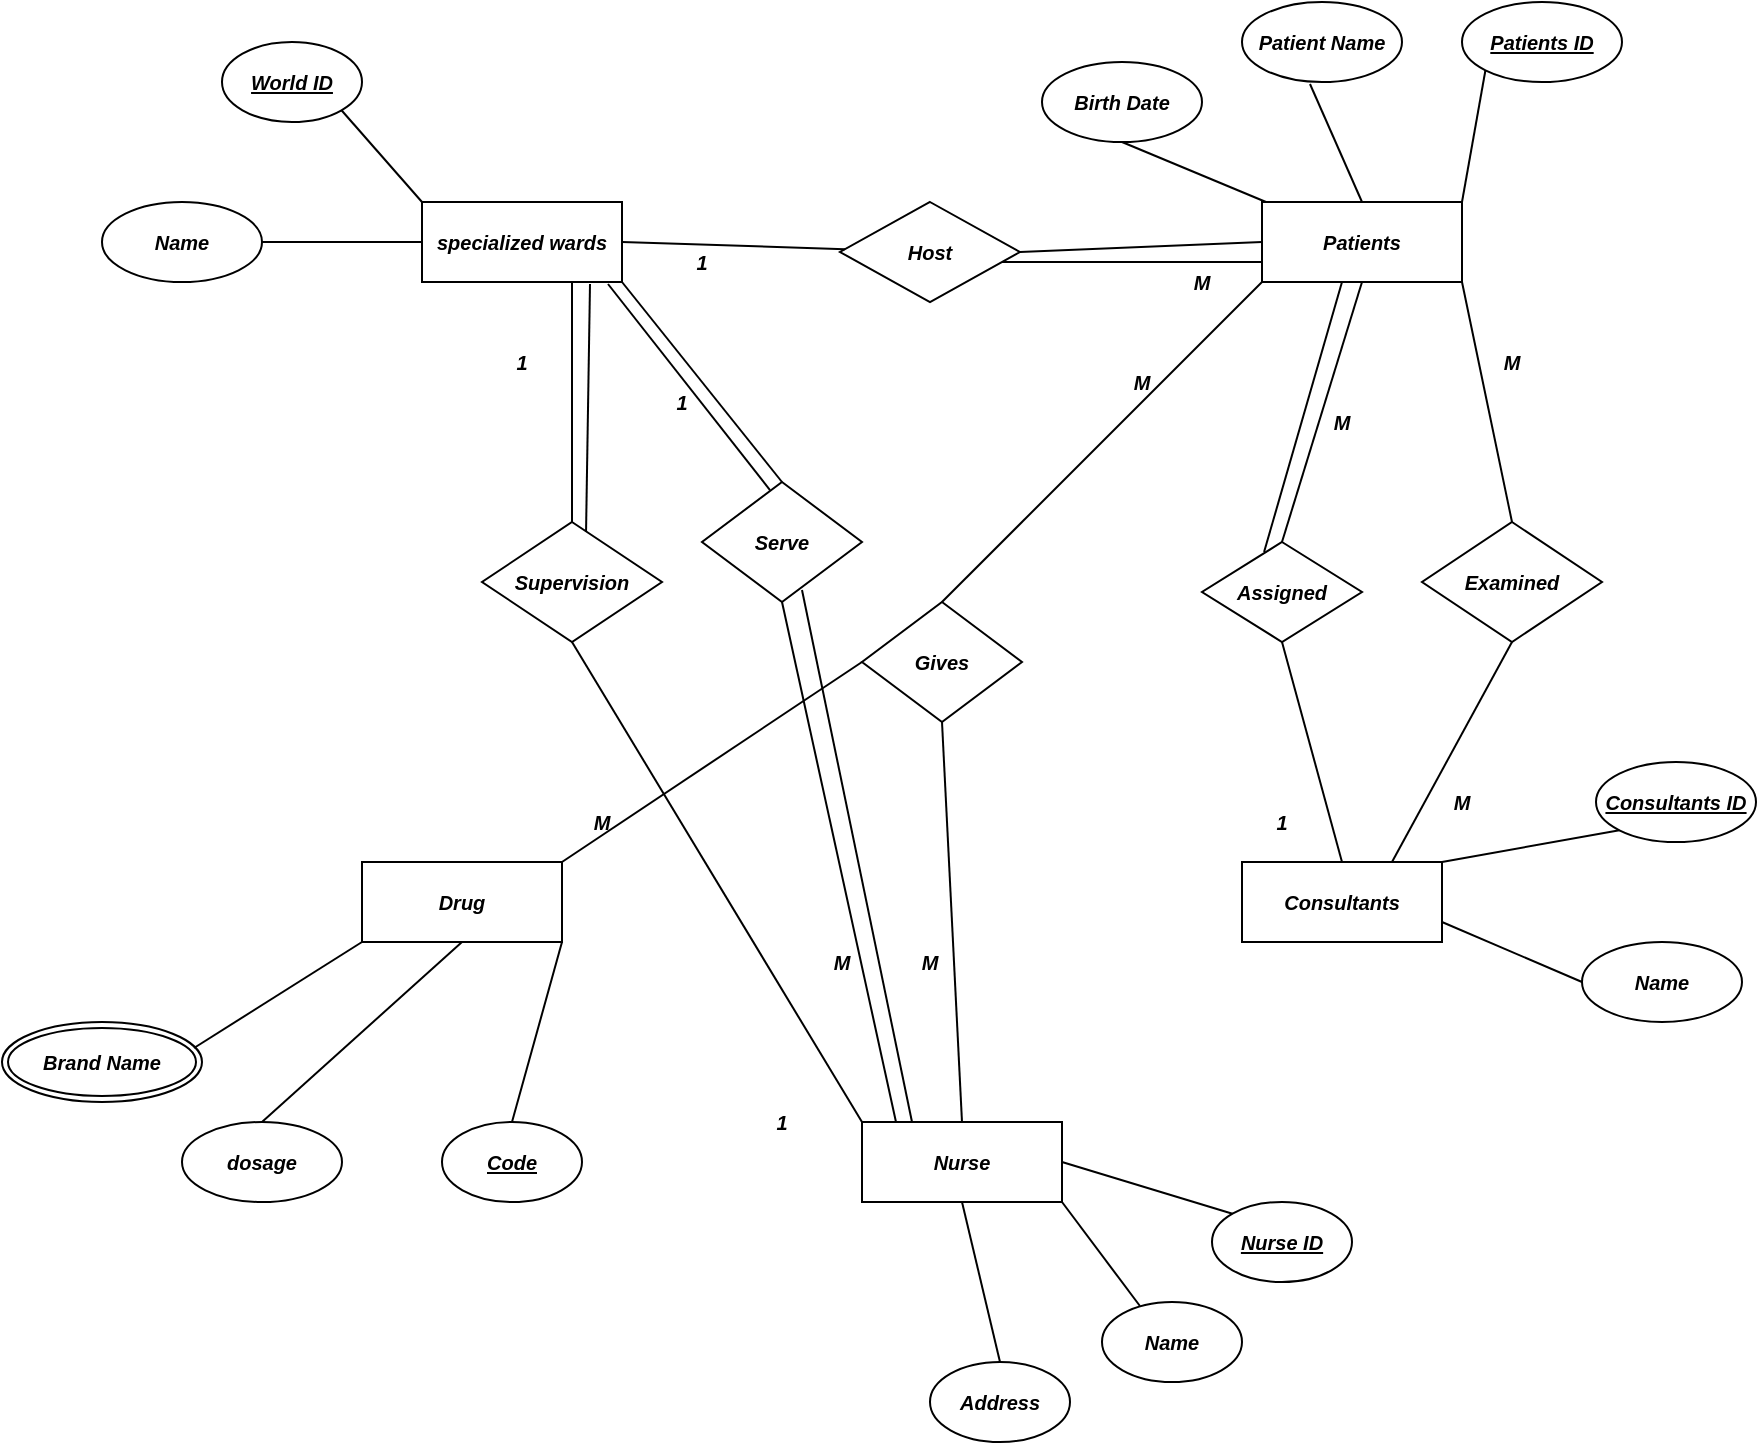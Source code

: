 <mxfile version="26.1.0">
  <diagram name="Page-1" id="CRLXGcLWj_l5n5tmJCJX">
    <mxGraphModel dx="1707" dy="434" grid="1" gridSize="10" guides="1" tooltips="1" connect="1" arrows="1" fold="1" page="1" pageScale="1" pageWidth="827" pageHeight="1169" math="0" shadow="0">
      <root>
        <mxCell id="0" />
        <mxCell id="1" parent="0" />
        <mxCell id="jpsUXrIf0yWTOV4-zJkI-1" value="&lt;b&gt;&lt;i&gt;&lt;font style=&quot;font-size: 10px;&quot;&gt;specialized wards&lt;/font&gt;&lt;/i&gt;&lt;/b&gt;" style="whiteSpace=wrap;html=1;align=center;" vertex="1" parent="1">
          <mxGeometry x="160" y="120" width="100" height="40" as="geometry" />
        </mxCell>
        <mxCell id="jpsUXrIf0yWTOV4-zJkI-2" value="&lt;font style=&quot;font-size: 10px;&quot;&gt;&lt;b&gt;&lt;i&gt;World ID&lt;/i&gt;&lt;/b&gt;&lt;/font&gt;" style="ellipse;whiteSpace=wrap;html=1;align=center;fontStyle=4;" vertex="1" parent="1">
          <mxGeometry x="60" y="40" width="70" height="40" as="geometry" />
        </mxCell>
        <mxCell id="jpsUXrIf0yWTOV4-zJkI-3" value="&lt;b&gt;&lt;i&gt;&lt;font style=&quot;font-size: 10px;&quot;&gt;Name&lt;/font&gt;&lt;/i&gt;&lt;/b&gt;" style="ellipse;whiteSpace=wrap;html=1;align=center;" vertex="1" parent="1">
          <mxGeometry y="120" width="80" height="40" as="geometry" />
        </mxCell>
        <mxCell id="jpsUXrIf0yWTOV4-zJkI-4" value="" style="endArrow=none;html=1;rounded=0;exitX=1;exitY=1;exitDx=0;exitDy=0;entryX=0;entryY=0;entryDx=0;entryDy=0;" edge="1" parent="1" source="jpsUXrIf0yWTOV4-zJkI-2" target="jpsUXrIf0yWTOV4-zJkI-1">
          <mxGeometry relative="1" as="geometry">
            <mxPoint x="330" y="200" as="sourcePoint" />
            <mxPoint x="490" y="200" as="targetPoint" />
          </mxGeometry>
        </mxCell>
        <mxCell id="jpsUXrIf0yWTOV4-zJkI-5" value="" style="endArrow=none;html=1;rounded=0;exitX=1;exitY=0.5;exitDx=0;exitDy=0;entryX=0;entryY=0.5;entryDx=0;entryDy=0;" edge="1" parent="1" source="jpsUXrIf0yWTOV4-zJkI-3" target="jpsUXrIf0yWTOV4-zJkI-1">
          <mxGeometry relative="1" as="geometry">
            <mxPoint x="330" y="200" as="sourcePoint" />
            <mxPoint x="490" y="200" as="targetPoint" />
          </mxGeometry>
        </mxCell>
        <mxCell id="jpsUXrIf0yWTOV4-zJkI-7" value="&lt;b&gt;&lt;i&gt;&lt;font style=&quot;font-size: 10px;&quot;&gt;Patients&lt;/font&gt;&lt;/i&gt;&lt;/b&gt;" style="whiteSpace=wrap;html=1;align=center;" vertex="1" parent="1">
          <mxGeometry x="580" y="120" width="100" height="40" as="geometry" />
        </mxCell>
        <mxCell id="jpsUXrIf0yWTOV4-zJkI-9" value="&lt;b&gt;&lt;i&gt;&lt;font style=&quot;font-size: 10px;&quot;&gt;Patients ID&lt;/font&gt;&lt;/i&gt;&lt;/b&gt;" style="ellipse;whiteSpace=wrap;html=1;align=center;fontStyle=4;" vertex="1" parent="1">
          <mxGeometry x="680" y="20" width="80" height="40" as="geometry" />
        </mxCell>
        <mxCell id="jpsUXrIf0yWTOV4-zJkI-10" value="&lt;b&gt;&lt;i&gt;&lt;font style=&quot;font-size: 10px;&quot;&gt;Patient Name&lt;/font&gt;&lt;/i&gt;&lt;/b&gt;" style="ellipse;whiteSpace=wrap;html=1;align=center;" vertex="1" parent="1">
          <mxGeometry x="570" y="20" width="80" height="40" as="geometry" />
        </mxCell>
        <mxCell id="jpsUXrIf0yWTOV4-zJkI-11" value="" style="endArrow=none;html=1;rounded=0;entryX=0;entryY=1;entryDx=0;entryDy=0;exitX=1;exitY=0;exitDx=0;exitDy=0;" edge="1" parent="1" source="jpsUXrIf0yWTOV4-zJkI-7" target="jpsUXrIf0yWTOV4-zJkI-9">
          <mxGeometry relative="1" as="geometry">
            <mxPoint x="330" y="210" as="sourcePoint" />
            <mxPoint x="490" y="210" as="targetPoint" />
          </mxGeometry>
        </mxCell>
        <mxCell id="jpsUXrIf0yWTOV4-zJkI-12" value="" style="endArrow=none;html=1;rounded=0;entryX=0.425;entryY=1.025;entryDx=0;entryDy=0;entryPerimeter=0;exitX=0.5;exitY=0;exitDx=0;exitDy=0;" edge="1" parent="1" source="jpsUXrIf0yWTOV4-zJkI-7" target="jpsUXrIf0yWTOV4-zJkI-10">
          <mxGeometry relative="1" as="geometry">
            <mxPoint x="330" y="210" as="sourcePoint" />
            <mxPoint x="490" y="210" as="targetPoint" />
          </mxGeometry>
        </mxCell>
        <mxCell id="jpsUXrIf0yWTOV4-zJkI-13" value="&lt;b&gt;&lt;i&gt;&lt;font style=&quot;font-size: 10px;&quot;&gt;Birth Date&lt;/font&gt;&lt;/i&gt;&lt;/b&gt;" style="ellipse;whiteSpace=wrap;html=1;align=center;" vertex="1" parent="1">
          <mxGeometry x="470" y="50" width="80" height="40" as="geometry" />
        </mxCell>
        <mxCell id="jpsUXrIf0yWTOV4-zJkI-14" value="" style="endArrow=none;html=1;rounded=0;entryX=0.5;entryY=1;entryDx=0;entryDy=0;" edge="1" parent="1" source="jpsUXrIf0yWTOV4-zJkI-7" target="jpsUXrIf0yWTOV4-zJkI-13">
          <mxGeometry relative="1" as="geometry">
            <mxPoint x="330" y="220" as="sourcePoint" />
            <mxPoint x="490" y="220" as="targetPoint" />
          </mxGeometry>
        </mxCell>
        <mxCell id="jpsUXrIf0yWTOV4-zJkI-15" value="&lt;b&gt;&lt;i&gt;&lt;font style=&quot;font-size: 10px;&quot;&gt;Consultants&lt;/font&gt;&lt;/i&gt;&lt;/b&gt;" style="whiteSpace=wrap;html=1;align=center;" vertex="1" parent="1">
          <mxGeometry x="570" y="450" width="100" height="40" as="geometry" />
        </mxCell>
        <mxCell id="jpsUXrIf0yWTOV4-zJkI-17" value="&lt;b&gt;&lt;i&gt;&lt;font style=&quot;font-size: 10px;&quot;&gt;Consultants ID&lt;/font&gt;&lt;/i&gt;&lt;/b&gt;" style="ellipse;whiteSpace=wrap;html=1;align=center;fontStyle=4;" vertex="1" parent="1">
          <mxGeometry x="747" y="400" width="80" height="40" as="geometry" />
        </mxCell>
        <mxCell id="jpsUXrIf0yWTOV4-zJkI-18" value="" style="endArrow=none;html=1;rounded=0;exitX=0;exitY=1;exitDx=0;exitDy=0;entryX=1;entryY=0;entryDx=0;entryDy=0;" edge="1" parent="1" source="jpsUXrIf0yWTOV4-zJkI-17" target="jpsUXrIf0yWTOV4-zJkI-15">
          <mxGeometry relative="1" as="geometry">
            <mxPoint x="740" y="370" as="sourcePoint" />
            <mxPoint x="900" y="370" as="targetPoint" />
          </mxGeometry>
        </mxCell>
        <mxCell id="jpsUXrIf0yWTOV4-zJkI-19" value="&lt;b&gt;&lt;i&gt;&lt;font style=&quot;font-size: 10px;&quot;&gt;Name&lt;/font&gt;&lt;/i&gt;&lt;/b&gt;" style="ellipse;whiteSpace=wrap;html=1;align=center;" vertex="1" parent="1">
          <mxGeometry x="740" y="490" width="80" height="40" as="geometry" />
        </mxCell>
        <mxCell id="jpsUXrIf0yWTOV4-zJkI-20" value="" style="endArrow=none;html=1;rounded=0;entryX=1;entryY=0.75;entryDx=0;entryDy=0;exitX=0;exitY=0.5;exitDx=0;exitDy=0;" edge="1" parent="1" source="jpsUXrIf0yWTOV4-zJkI-19" target="jpsUXrIf0yWTOV4-zJkI-15">
          <mxGeometry relative="1" as="geometry">
            <mxPoint x="750" y="480" as="sourcePoint" />
            <mxPoint x="900" y="450" as="targetPoint" />
          </mxGeometry>
        </mxCell>
        <mxCell id="jpsUXrIf0yWTOV4-zJkI-21" value="&lt;i style=&quot;&quot;&gt;&lt;font style=&quot;font-size: 10px;&quot;&gt;&lt;b&gt;Nurse&lt;/b&gt;&lt;/font&gt;&lt;/i&gt;" style="whiteSpace=wrap;html=1;align=center;" vertex="1" parent="1">
          <mxGeometry x="380" y="580" width="100" height="40" as="geometry" />
        </mxCell>
        <mxCell id="jpsUXrIf0yWTOV4-zJkI-22" value="&lt;b&gt;&lt;i&gt;&lt;font style=&quot;font-size: 10px;&quot;&gt;Nurse ID&lt;/font&gt;&lt;/i&gt;&lt;/b&gt;" style="ellipse;whiteSpace=wrap;html=1;align=center;fontStyle=4;" vertex="1" parent="1">
          <mxGeometry x="555" y="620" width="70" height="40" as="geometry" />
        </mxCell>
        <mxCell id="jpsUXrIf0yWTOV4-zJkI-23" value="" style="endArrow=none;html=1;rounded=0;entryX=0;entryY=0;entryDx=0;entryDy=0;exitX=1;exitY=0.5;exitDx=0;exitDy=0;" edge="1" parent="1" source="jpsUXrIf0yWTOV4-zJkI-21" target="jpsUXrIf0yWTOV4-zJkI-22">
          <mxGeometry relative="1" as="geometry">
            <mxPoint x="130" y="490" as="sourcePoint" />
            <mxPoint x="570" y="540" as="targetPoint" />
          </mxGeometry>
        </mxCell>
        <mxCell id="jpsUXrIf0yWTOV4-zJkI-24" value="&lt;b&gt;&lt;i&gt;&lt;font style=&quot;font-size: 10px;&quot;&gt;Name&lt;/font&gt;&lt;/i&gt;&lt;/b&gt;" style="ellipse;whiteSpace=wrap;html=1;align=center;" vertex="1" parent="1">
          <mxGeometry x="500" y="670" width="70" height="40" as="geometry" />
        </mxCell>
        <mxCell id="jpsUXrIf0yWTOV4-zJkI-25" value="" style="endArrow=none;html=1;rounded=0;entryX=0.271;entryY=0.05;entryDx=0;entryDy=0;exitX=1;exitY=1;exitDx=0;exitDy=0;entryPerimeter=0;" edge="1" parent="1" source="jpsUXrIf0yWTOV4-zJkI-21" target="jpsUXrIf0yWTOV4-zJkI-24">
          <mxGeometry relative="1" as="geometry">
            <mxPoint x="130" y="490" as="sourcePoint" />
            <mxPoint x="570" y="620" as="targetPoint" />
          </mxGeometry>
        </mxCell>
        <mxCell id="jpsUXrIf0yWTOV4-zJkI-26" value="&lt;b&gt;&lt;i&gt;&lt;font style=&quot;font-size: 10px;&quot;&gt;Address&lt;/font&gt;&lt;/i&gt;&lt;/b&gt;" style="ellipse;whiteSpace=wrap;html=1;align=center;" vertex="1" parent="1">
          <mxGeometry x="414" y="700" width="70" height="40" as="geometry" />
        </mxCell>
        <mxCell id="jpsUXrIf0yWTOV4-zJkI-27" value="" style="endArrow=none;html=1;rounded=0;entryX=0.5;entryY=0;entryDx=0;entryDy=0;exitX=0.5;exitY=1;exitDx=0;exitDy=0;" edge="1" parent="1" source="jpsUXrIf0yWTOV4-zJkI-21" target="jpsUXrIf0yWTOV4-zJkI-26">
          <mxGeometry relative="1" as="geometry">
            <mxPoint x="130" y="650" as="sourcePoint" />
            <mxPoint x="290" y="650" as="targetPoint" />
          </mxGeometry>
        </mxCell>
        <mxCell id="jpsUXrIf0yWTOV4-zJkI-28" value="&lt;b&gt;&lt;i&gt;&lt;font style=&quot;font-size: 10px;&quot;&gt;Drug&lt;/font&gt;&lt;/i&gt;&lt;/b&gt;" style="whiteSpace=wrap;html=1;align=center;" vertex="1" parent="1">
          <mxGeometry x="130" y="450" width="100" height="40" as="geometry" />
        </mxCell>
        <mxCell id="jpsUXrIf0yWTOV4-zJkI-29" value="&lt;b&gt;&lt;i&gt;&lt;font style=&quot;font-size: 10px;&quot;&gt;Code&lt;/font&gt;&lt;/i&gt;&lt;/b&gt;" style="ellipse;whiteSpace=wrap;html=1;align=center;fontStyle=4;" vertex="1" parent="1">
          <mxGeometry x="170" y="580" width="70" height="40" as="geometry" />
        </mxCell>
        <mxCell id="jpsUXrIf0yWTOV4-zJkI-30" value="" style="endArrow=none;html=1;rounded=0;exitX=1;exitY=1;exitDx=0;exitDy=0;entryX=0.5;entryY=0;entryDx=0;entryDy=0;" edge="1" parent="1" source="jpsUXrIf0yWTOV4-zJkI-28" target="jpsUXrIf0yWTOV4-zJkI-29">
          <mxGeometry relative="1" as="geometry">
            <mxPoint x="120" y="450" as="sourcePoint" />
            <mxPoint x="280" y="450" as="targetPoint" />
          </mxGeometry>
        </mxCell>
        <mxCell id="jpsUXrIf0yWTOV4-zJkI-31" value="&lt;span style=&quot;font-size: 10px;&quot;&gt;&lt;b&gt;&lt;i&gt;dosage&lt;/i&gt;&lt;/b&gt;&lt;/span&gt;" style="ellipse;whiteSpace=wrap;html=1;align=center;" vertex="1" parent="1">
          <mxGeometry x="40" y="580" width="80" height="40" as="geometry" />
        </mxCell>
        <mxCell id="jpsUXrIf0yWTOV4-zJkI-32" value="" style="endArrow=none;html=1;rounded=0;exitX=0.5;exitY=0;exitDx=0;exitDy=0;entryX=0.5;entryY=1;entryDx=0;entryDy=0;" edge="1" parent="1" source="jpsUXrIf0yWTOV4-zJkI-31" target="jpsUXrIf0yWTOV4-zJkI-28">
          <mxGeometry relative="1" as="geometry">
            <mxPoint x="130" y="480" as="sourcePoint" />
            <mxPoint x="290" y="480" as="targetPoint" />
          </mxGeometry>
        </mxCell>
        <mxCell id="jpsUXrIf0yWTOV4-zJkI-33" value="&lt;b&gt;&lt;i&gt;&lt;font style=&quot;font-size: 10px;&quot;&gt;Brand Name&lt;/font&gt;&lt;/i&gt;&lt;/b&gt;" style="ellipse;shape=doubleEllipse;margin=3;whiteSpace=wrap;html=1;align=center;" vertex="1" parent="1">
          <mxGeometry x="-50" y="530" width="100" height="40" as="geometry" />
        </mxCell>
        <mxCell id="jpsUXrIf0yWTOV4-zJkI-34" value="" style="endArrow=none;html=1;rounded=0;exitX=0.96;exitY=0.325;exitDx=0;exitDy=0;exitPerimeter=0;entryX=0;entryY=1;entryDx=0;entryDy=0;" edge="1" parent="1" source="jpsUXrIf0yWTOV4-zJkI-33" target="jpsUXrIf0yWTOV4-zJkI-28">
          <mxGeometry relative="1" as="geometry">
            <mxPoint x="110" y="600" as="sourcePoint" />
            <mxPoint x="270" y="600" as="targetPoint" />
          </mxGeometry>
        </mxCell>
        <mxCell id="jpsUXrIf0yWTOV4-zJkI-35" value="&lt;b&gt;&lt;i&gt;&lt;font style=&quot;font-size: 10px;&quot;&gt;Host&lt;/font&gt;&lt;/i&gt;&lt;/b&gt;" style="shape=rhombus;perimeter=rhombusPerimeter;whiteSpace=wrap;html=1;align=center;" vertex="1" parent="1">
          <mxGeometry x="369" y="120" width="90" height="50" as="geometry" />
        </mxCell>
        <mxCell id="jpsUXrIf0yWTOV4-zJkI-36" value="" style="endArrow=none;html=1;rounded=0;entryX=0;entryY=0.5;entryDx=0;entryDy=0;exitX=1;exitY=0.5;exitDx=0;exitDy=0;" edge="1" parent="1" source="jpsUXrIf0yWTOV4-zJkI-35" target="jpsUXrIf0yWTOV4-zJkI-7">
          <mxGeometry relative="1" as="geometry">
            <mxPoint x="320" y="260" as="sourcePoint" />
            <mxPoint x="480" y="260" as="targetPoint" />
          </mxGeometry>
        </mxCell>
        <mxCell id="jpsUXrIf0yWTOV4-zJkI-37" value="&lt;b&gt;&lt;i&gt;&lt;font style=&quot;font-size: 10px;&quot;&gt;M&lt;/font&gt;&lt;/i&gt;&lt;/b&gt;" style="text;strokeColor=none;align=center;fillColor=none;html=1;verticalAlign=middle;whiteSpace=wrap;rounded=0;" vertex="1" parent="1">
          <mxGeometry x="540" y="150" width="20" height="20" as="geometry" />
        </mxCell>
        <mxCell id="jpsUXrIf0yWTOV4-zJkI-38" value="" style="endArrow=none;html=1;rounded=0;exitX=1;exitY=0.5;exitDx=0;exitDy=0;" edge="1" parent="1" source="jpsUXrIf0yWTOV4-zJkI-1" target="jpsUXrIf0yWTOV4-zJkI-35">
          <mxGeometry relative="1" as="geometry">
            <mxPoint x="320" y="260" as="sourcePoint" />
            <mxPoint x="480" y="260" as="targetPoint" />
          </mxGeometry>
        </mxCell>
        <mxCell id="jpsUXrIf0yWTOV4-zJkI-39" value="&lt;b&gt;&lt;i&gt;&lt;font style=&quot;font-size: 10px;&quot;&gt;1&lt;/font&gt;&lt;/i&gt;&lt;/b&gt;" style="text;strokeColor=none;align=center;fillColor=none;html=1;verticalAlign=middle;whiteSpace=wrap;rounded=0;" vertex="1" parent="1">
          <mxGeometry x="290" y="140" width="20" height="20" as="geometry" />
        </mxCell>
        <mxCell id="jpsUXrIf0yWTOV4-zJkI-41" value="" style="endArrow=none;html=1;rounded=0;entryX=0;entryY=0.75;entryDx=0;entryDy=0;exitX=0.9;exitY=0.6;exitDx=0;exitDy=0;exitPerimeter=0;" edge="1" parent="1" source="jpsUXrIf0yWTOV4-zJkI-35" target="jpsUXrIf0yWTOV4-zJkI-7">
          <mxGeometry relative="1" as="geometry">
            <mxPoint x="320" y="260" as="sourcePoint" />
            <mxPoint x="480" y="260" as="targetPoint" />
          </mxGeometry>
        </mxCell>
        <mxCell id="jpsUXrIf0yWTOV4-zJkI-42" value="&lt;b&gt;&lt;i&gt;&lt;font style=&quot;font-size: 10px;&quot;&gt;Assigned&lt;/font&gt;&lt;/i&gt;&lt;/b&gt;" style="shape=rhombus;perimeter=rhombusPerimeter;whiteSpace=wrap;html=1;align=center;" vertex="1" parent="1">
          <mxGeometry x="550" y="290" width="80" height="50" as="geometry" />
        </mxCell>
        <mxCell id="jpsUXrIf0yWTOV4-zJkI-43" value="" style="endArrow=none;html=1;rounded=0;entryX=0.5;entryY=0;entryDx=0;entryDy=0;exitX=0.5;exitY=1;exitDx=0;exitDy=0;" edge="1" parent="1" source="jpsUXrIf0yWTOV4-zJkI-42" target="jpsUXrIf0yWTOV4-zJkI-15">
          <mxGeometry relative="1" as="geometry">
            <mxPoint x="320" y="300" as="sourcePoint" />
            <mxPoint x="480" y="300" as="targetPoint" />
          </mxGeometry>
        </mxCell>
        <mxCell id="jpsUXrIf0yWTOV4-zJkI-44" value="" style="endArrow=none;html=1;rounded=0;entryX=0.5;entryY=1;entryDx=0;entryDy=0;exitX=0.5;exitY=0;exitDx=0;exitDy=0;" edge="1" parent="1" source="jpsUXrIf0yWTOV4-zJkI-42" target="jpsUXrIf0yWTOV4-zJkI-7">
          <mxGeometry relative="1" as="geometry">
            <mxPoint x="320" y="300" as="sourcePoint" />
            <mxPoint x="480" y="300" as="targetPoint" />
          </mxGeometry>
        </mxCell>
        <mxCell id="jpsUXrIf0yWTOV4-zJkI-45" value="&lt;b&gt;&lt;i&gt;&lt;font style=&quot;font-size: 10px;&quot;&gt;1&lt;/font&gt;&lt;/i&gt;&lt;/b&gt;" style="text;strokeColor=none;align=center;fillColor=none;html=1;verticalAlign=middle;whiteSpace=wrap;rounded=0;" vertex="1" parent="1">
          <mxGeometry x="580" y="420" width="20" height="20" as="geometry" />
        </mxCell>
        <mxCell id="jpsUXrIf0yWTOV4-zJkI-46" value="" style="endArrow=none;html=1;rounded=0;entryX=0.4;entryY=1;entryDx=0;entryDy=0;entryPerimeter=0;exitX=0.388;exitY=0.1;exitDx=0;exitDy=0;exitPerimeter=0;" edge="1" parent="1" source="jpsUXrIf0yWTOV4-zJkI-42" target="jpsUXrIf0yWTOV4-zJkI-7">
          <mxGeometry relative="1" as="geometry">
            <mxPoint x="320" y="300" as="sourcePoint" />
            <mxPoint x="480" y="300" as="targetPoint" />
          </mxGeometry>
        </mxCell>
        <mxCell id="jpsUXrIf0yWTOV4-zJkI-47" value="&lt;b&gt;&lt;i&gt;&lt;font style=&quot;font-size: 10px;&quot;&gt;M&lt;/font&gt;&lt;/i&gt;&lt;/b&gt;" style="text;strokeColor=none;align=center;fillColor=none;html=1;verticalAlign=middle;whiteSpace=wrap;rounded=0;" vertex="1" parent="1">
          <mxGeometry x="610" y="220" width="20" height="20" as="geometry" />
        </mxCell>
        <mxCell id="jpsUXrIf0yWTOV4-zJkI-50" value="&lt;b&gt;&lt;i&gt;&lt;font style=&quot;font-size: 10px;&quot;&gt;Examined&lt;/font&gt;&lt;/i&gt;&lt;/b&gt;" style="shape=rhombus;perimeter=rhombusPerimeter;whiteSpace=wrap;html=1;align=center;" vertex="1" parent="1">
          <mxGeometry x="660" y="280" width="90" height="60" as="geometry" />
        </mxCell>
        <mxCell id="jpsUXrIf0yWTOV4-zJkI-51" value="" style="endArrow=none;html=1;rounded=0;entryX=0.5;entryY=0;entryDx=0;entryDy=0;exitX=1;exitY=1;exitDx=0;exitDy=0;" edge="1" parent="1" source="jpsUXrIf0yWTOV4-zJkI-7" target="jpsUXrIf0yWTOV4-zJkI-50">
          <mxGeometry relative="1" as="geometry">
            <mxPoint x="320" y="300" as="sourcePoint" />
            <mxPoint x="480" y="300" as="targetPoint" />
          </mxGeometry>
        </mxCell>
        <mxCell id="jpsUXrIf0yWTOV4-zJkI-52" value="" style="endArrow=none;html=1;rounded=0;entryX=0.5;entryY=1;entryDx=0;entryDy=0;exitX=0.75;exitY=0;exitDx=0;exitDy=0;" edge="1" parent="1" source="jpsUXrIf0yWTOV4-zJkI-15" target="jpsUXrIf0yWTOV4-zJkI-50">
          <mxGeometry relative="1" as="geometry">
            <mxPoint x="320" y="300" as="sourcePoint" />
            <mxPoint x="480" y="300" as="targetPoint" />
          </mxGeometry>
        </mxCell>
        <mxCell id="jpsUXrIf0yWTOV4-zJkI-53" value="&lt;b&gt;&lt;i&gt;&lt;font style=&quot;font-size: 10px;&quot;&gt;M&lt;/font&gt;&lt;/i&gt;&lt;/b&gt;" style="text;strokeColor=none;align=center;fillColor=none;html=1;verticalAlign=middle;whiteSpace=wrap;rounded=0;" vertex="1" parent="1">
          <mxGeometry x="670" y="410" width="20" height="20" as="geometry" />
        </mxCell>
        <mxCell id="jpsUXrIf0yWTOV4-zJkI-56" value="&lt;b&gt;&lt;i&gt;&lt;font style=&quot;font-size: 10px;&quot;&gt;M&lt;/font&gt;&lt;/i&gt;&lt;/b&gt;" style="text;strokeColor=none;align=center;fillColor=none;html=1;verticalAlign=middle;whiteSpace=wrap;rounded=0;" vertex="1" parent="1">
          <mxGeometry x="695" y="190" width="20" height="20" as="geometry" />
        </mxCell>
        <mxCell id="jpsUXrIf0yWTOV4-zJkI-58" value="&lt;b&gt;&lt;i&gt;&lt;font style=&quot;font-size: 10px;&quot;&gt;Gives&lt;/font&gt;&lt;/i&gt;&lt;/b&gt;" style="shape=rhombus;perimeter=rhombusPerimeter;whiteSpace=wrap;html=1;align=center;" vertex="1" parent="1">
          <mxGeometry x="380" y="320" width="80" height="60" as="geometry" />
        </mxCell>
        <mxCell id="jpsUXrIf0yWTOV4-zJkI-59" value="" style="endArrow=none;html=1;rounded=0;exitX=0;exitY=1;exitDx=0;exitDy=0;entryX=0.5;entryY=0;entryDx=0;entryDy=0;" edge="1" parent="1" source="jpsUXrIf0yWTOV4-zJkI-7" target="jpsUXrIf0yWTOV4-zJkI-58">
          <mxGeometry relative="1" as="geometry">
            <mxPoint x="300" y="350" as="sourcePoint" />
            <mxPoint x="460" y="350" as="targetPoint" />
          </mxGeometry>
        </mxCell>
        <mxCell id="jpsUXrIf0yWTOV4-zJkI-60" value="" style="endArrow=none;html=1;rounded=0;exitX=1;exitY=0;exitDx=0;exitDy=0;entryX=0;entryY=0.5;entryDx=0;entryDy=0;" edge="1" parent="1" source="jpsUXrIf0yWTOV4-zJkI-28" target="jpsUXrIf0yWTOV4-zJkI-58">
          <mxGeometry relative="1" as="geometry">
            <mxPoint x="300" y="350" as="sourcePoint" />
            <mxPoint x="460" y="350" as="targetPoint" />
          </mxGeometry>
        </mxCell>
        <mxCell id="jpsUXrIf0yWTOV4-zJkI-61" value="" style="endArrow=none;html=1;rounded=0;entryX=0.5;entryY=0;entryDx=0;entryDy=0;exitX=0.5;exitY=1;exitDx=0;exitDy=0;" edge="1" parent="1" source="jpsUXrIf0yWTOV4-zJkI-58" target="jpsUXrIf0yWTOV4-zJkI-21">
          <mxGeometry relative="1" as="geometry">
            <mxPoint x="300" y="350" as="sourcePoint" />
            <mxPoint x="460" y="350" as="targetPoint" />
          </mxGeometry>
        </mxCell>
        <mxCell id="jpsUXrIf0yWTOV4-zJkI-62" value="&lt;b&gt;&lt;i&gt;&lt;font style=&quot;font-size: 10px;&quot;&gt;M&lt;/font&gt;&lt;/i&gt;&lt;/b&gt;" style="text;strokeColor=none;align=center;fillColor=none;html=1;verticalAlign=middle;whiteSpace=wrap;rounded=0;" vertex="1" parent="1">
          <mxGeometry x="510" y="200" width="20" height="20" as="geometry" />
        </mxCell>
        <mxCell id="jpsUXrIf0yWTOV4-zJkI-63" value="&lt;b&gt;&lt;i&gt;&lt;font style=&quot;font-size: 10px;&quot;&gt;M&lt;/font&gt;&lt;/i&gt;&lt;/b&gt;" style="text;strokeColor=none;align=center;fillColor=none;html=1;verticalAlign=middle;whiteSpace=wrap;rounded=0;" vertex="1" parent="1">
          <mxGeometry x="240" y="420" width="20" height="20" as="geometry" />
        </mxCell>
        <mxCell id="jpsUXrIf0yWTOV4-zJkI-64" value="&lt;b&gt;&lt;i&gt;&lt;font style=&quot;font-size: 10px;&quot;&gt;M&lt;/font&gt;&lt;/i&gt;&lt;/b&gt;" style="text;strokeColor=none;align=center;fillColor=none;html=1;verticalAlign=middle;whiteSpace=wrap;rounded=0;" vertex="1" parent="1">
          <mxGeometry x="404" y="490" width="20" height="20" as="geometry" />
        </mxCell>
        <mxCell id="jpsUXrIf0yWTOV4-zJkI-65" value="&lt;i&gt;&lt;b&gt;&lt;font style=&quot;font-size: 10px;&quot;&gt;Supervision&lt;/font&gt;&lt;/b&gt;&lt;/i&gt;" style="shape=rhombus;perimeter=rhombusPerimeter;whiteSpace=wrap;html=1;align=center;" vertex="1" parent="1">
          <mxGeometry x="190" y="280" width="90" height="60" as="geometry" />
        </mxCell>
        <mxCell id="jpsUXrIf0yWTOV4-zJkI-67" value="" style="endArrow=none;html=1;rounded=0;exitX=0.5;exitY=1;exitDx=0;exitDy=0;entryX=0;entryY=0;entryDx=0;entryDy=0;" edge="1" parent="1" source="jpsUXrIf0yWTOV4-zJkI-65" target="jpsUXrIf0yWTOV4-zJkI-21">
          <mxGeometry relative="1" as="geometry">
            <mxPoint x="410" y="330" as="sourcePoint" />
            <mxPoint x="570" y="330" as="targetPoint" />
          </mxGeometry>
        </mxCell>
        <mxCell id="jpsUXrIf0yWTOV4-zJkI-68" value="" style="endArrow=none;html=1;rounded=0;exitX=0.5;exitY=0;exitDx=0;exitDy=0;entryX=0.75;entryY=1;entryDx=0;entryDy=0;" edge="1" parent="1" source="jpsUXrIf0yWTOV4-zJkI-65" target="jpsUXrIf0yWTOV4-zJkI-1">
          <mxGeometry relative="1" as="geometry">
            <mxPoint x="410" y="390" as="sourcePoint" />
            <mxPoint x="570" y="390" as="targetPoint" />
          </mxGeometry>
        </mxCell>
        <mxCell id="jpsUXrIf0yWTOV4-zJkI-69" value="&lt;b&gt;&lt;i&gt;&lt;font style=&quot;font-size: 10px;&quot;&gt;1&lt;/font&gt;&lt;/i&gt;&lt;/b&gt;" style="text;strokeColor=none;align=center;fillColor=none;html=1;verticalAlign=middle;whiteSpace=wrap;rounded=0;" vertex="1" parent="1">
          <mxGeometry x="330" y="570" width="20" height="20" as="geometry" />
        </mxCell>
        <mxCell id="jpsUXrIf0yWTOV4-zJkI-70" value="&lt;b&gt;&lt;i&gt;&lt;font style=&quot;font-size: 10px;&quot;&gt;1&lt;/font&gt;&lt;/i&gt;&lt;/b&gt;" style="text;strokeColor=none;align=center;fillColor=none;html=1;verticalAlign=middle;whiteSpace=wrap;rounded=0;" vertex="1" parent="1">
          <mxGeometry x="200" y="190" width="20" height="20" as="geometry" />
        </mxCell>
        <mxCell id="jpsUXrIf0yWTOV4-zJkI-71" value="" style="endArrow=none;html=1;rounded=0;exitX=0.84;exitY=1.025;exitDx=0;exitDy=0;exitPerimeter=0;entryX=0.578;entryY=0.083;entryDx=0;entryDy=0;entryPerimeter=0;" edge="1" parent="1" source="jpsUXrIf0yWTOV4-zJkI-1" target="jpsUXrIf0yWTOV4-zJkI-65">
          <mxGeometry relative="1" as="geometry">
            <mxPoint x="410" y="300" as="sourcePoint" />
            <mxPoint x="570" y="300" as="targetPoint" />
          </mxGeometry>
        </mxCell>
        <mxCell id="jpsUXrIf0yWTOV4-zJkI-72" value="&lt;b&gt;&lt;i&gt;&lt;font style=&quot;font-size: 10px;&quot;&gt;Serve&lt;/font&gt;&lt;/i&gt;&lt;/b&gt;" style="shape=rhombus;perimeter=rhombusPerimeter;whiteSpace=wrap;html=1;align=center;" vertex="1" parent="1">
          <mxGeometry x="300" y="260" width="80" height="60" as="geometry" />
        </mxCell>
        <mxCell id="jpsUXrIf0yWTOV4-zJkI-73" value="" style="endArrow=none;html=1;rounded=0;exitX=0.5;exitY=1;exitDx=0;exitDy=0;entryX=0.17;entryY=0;entryDx=0;entryDy=0;entryPerimeter=0;" edge="1" parent="1" source="jpsUXrIf0yWTOV4-zJkI-72" target="jpsUXrIf0yWTOV4-zJkI-21">
          <mxGeometry relative="1" as="geometry">
            <mxPoint x="410" y="360" as="sourcePoint" />
            <mxPoint x="570" y="360" as="targetPoint" />
          </mxGeometry>
        </mxCell>
        <mxCell id="jpsUXrIf0yWTOV4-zJkI-74" value="" style="endArrow=none;html=1;rounded=0;exitX=0.5;exitY=0;exitDx=0;exitDy=0;entryX=1;entryY=1;entryDx=0;entryDy=0;" edge="1" parent="1" source="jpsUXrIf0yWTOV4-zJkI-72" target="jpsUXrIf0yWTOV4-zJkI-1">
          <mxGeometry relative="1" as="geometry">
            <mxPoint x="410" y="310" as="sourcePoint" />
            <mxPoint x="570" y="310" as="targetPoint" />
          </mxGeometry>
        </mxCell>
        <mxCell id="jpsUXrIf0yWTOV4-zJkI-75" value="&lt;b&gt;&lt;i&gt;&lt;font style=&quot;font-size: 10px;&quot;&gt;1&lt;/font&gt;&lt;/i&gt;&lt;/b&gt;" style="text;strokeColor=none;align=center;fillColor=none;html=1;verticalAlign=middle;whiteSpace=wrap;rounded=0;" vertex="1" parent="1">
          <mxGeometry x="280" y="210" width="20" height="20" as="geometry" />
        </mxCell>
        <mxCell id="jpsUXrIf0yWTOV4-zJkI-76" value="" style="endArrow=none;html=1;rounded=0;exitX=0.625;exitY=0.9;exitDx=0;exitDy=0;exitPerimeter=0;entryX=0.25;entryY=0;entryDx=0;entryDy=0;" edge="1" parent="1" source="jpsUXrIf0yWTOV4-zJkI-72" target="jpsUXrIf0yWTOV4-zJkI-21">
          <mxGeometry relative="1" as="geometry">
            <mxPoint x="410" y="360" as="sourcePoint" />
            <mxPoint x="570" y="360" as="targetPoint" />
          </mxGeometry>
        </mxCell>
        <mxCell id="jpsUXrIf0yWTOV4-zJkI-77" value="&lt;b&gt;&lt;i&gt;&lt;font style=&quot;font-size: 10px;&quot;&gt;M&lt;/font&gt;&lt;/i&gt;&lt;/b&gt;" style="text;strokeColor=none;align=center;fillColor=none;html=1;verticalAlign=middle;whiteSpace=wrap;rounded=0;" vertex="1" parent="1">
          <mxGeometry x="360" y="490" width="20" height="20" as="geometry" />
        </mxCell>
        <mxCell id="jpsUXrIf0yWTOV4-zJkI-79" value="" style="endArrow=none;html=1;rounded=0;exitX=0.93;exitY=1.025;exitDx=0;exitDy=0;exitPerimeter=0;entryX=0.425;entryY=0.067;entryDx=0;entryDy=0;entryPerimeter=0;" edge="1" parent="1" source="jpsUXrIf0yWTOV4-zJkI-1" target="jpsUXrIf0yWTOV4-zJkI-72">
          <mxGeometry relative="1" as="geometry">
            <mxPoint x="410" y="360" as="sourcePoint" />
            <mxPoint x="570" y="360" as="targetPoint" />
          </mxGeometry>
        </mxCell>
      </root>
    </mxGraphModel>
  </diagram>
</mxfile>
